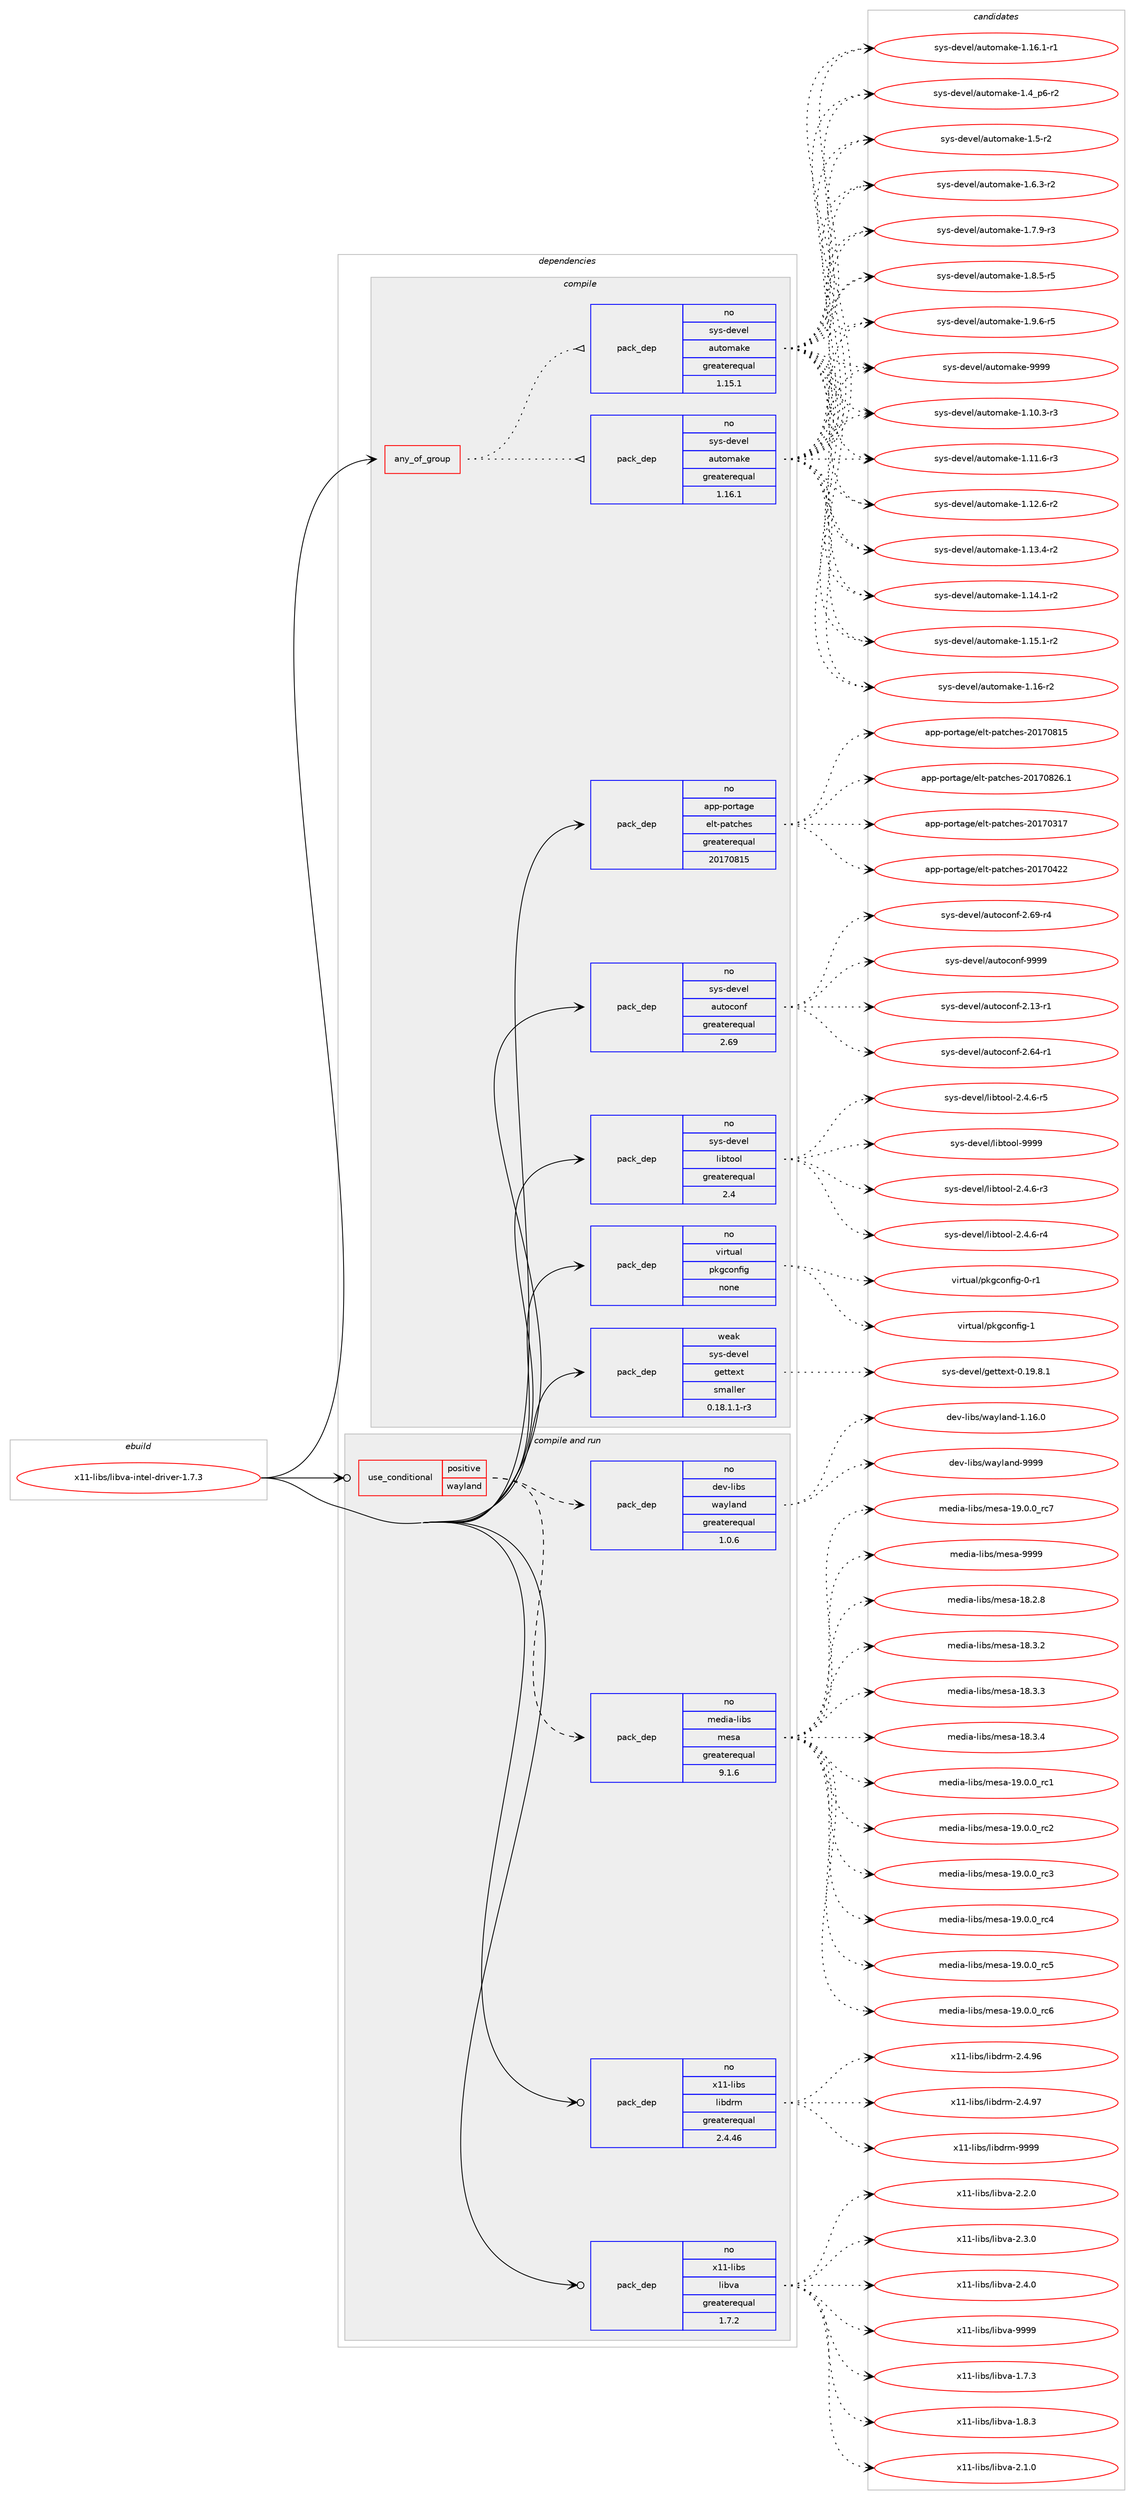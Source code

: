 digraph prolog {

# *************
# Graph options
# *************

newrank=true;
concentrate=true;
compound=true;
graph [rankdir=LR,fontname=Helvetica,fontsize=10,ranksep=1.5];#, ranksep=2.5, nodesep=0.2];
edge  [arrowhead=vee];
node  [fontname=Helvetica,fontsize=10];

# **********
# The ebuild
# **********

subgraph cluster_leftcol {
color=gray;
rank=same;
label=<<i>ebuild</i>>;
id [label="x11-libs/libva-intel-driver-1.7.3", color=red, width=4, href="../x11-libs/libva-intel-driver-1.7.3.svg"];
}

# ****************
# The dependencies
# ****************

subgraph cluster_midcol {
color=gray;
label=<<i>dependencies</i>>;
subgraph cluster_compile {
fillcolor="#eeeeee";
style=filled;
label=<<i>compile</i>>;
subgraph any28589 {
dependency1760531 [label=<<TABLE BORDER="0" CELLBORDER="1" CELLSPACING="0" CELLPADDING="4"><TR><TD CELLPADDING="10">any_of_group</TD></TR></TABLE>>, shape=none, color=red];subgraph pack1264771 {
dependency1760532 [label=<<TABLE BORDER="0" CELLBORDER="1" CELLSPACING="0" CELLPADDING="4" WIDTH="220"><TR><TD ROWSPAN="6" CELLPADDING="30">pack_dep</TD></TR><TR><TD WIDTH="110">no</TD></TR><TR><TD>sys-devel</TD></TR><TR><TD>automake</TD></TR><TR><TD>greaterequal</TD></TR><TR><TD>1.16.1</TD></TR></TABLE>>, shape=none, color=blue];
}
dependency1760531:e -> dependency1760532:w [weight=20,style="dotted",arrowhead="oinv"];
subgraph pack1264772 {
dependency1760533 [label=<<TABLE BORDER="0" CELLBORDER="1" CELLSPACING="0" CELLPADDING="4" WIDTH="220"><TR><TD ROWSPAN="6" CELLPADDING="30">pack_dep</TD></TR><TR><TD WIDTH="110">no</TD></TR><TR><TD>sys-devel</TD></TR><TR><TD>automake</TD></TR><TR><TD>greaterequal</TD></TR><TR><TD>1.15.1</TD></TR></TABLE>>, shape=none, color=blue];
}
dependency1760531:e -> dependency1760533:w [weight=20,style="dotted",arrowhead="oinv"];
}
id:e -> dependency1760531:w [weight=20,style="solid",arrowhead="vee"];
subgraph pack1264773 {
dependency1760534 [label=<<TABLE BORDER="0" CELLBORDER="1" CELLSPACING="0" CELLPADDING="4" WIDTH="220"><TR><TD ROWSPAN="6" CELLPADDING="30">pack_dep</TD></TR><TR><TD WIDTH="110">no</TD></TR><TR><TD>app-portage</TD></TR><TR><TD>elt-patches</TD></TR><TR><TD>greaterequal</TD></TR><TR><TD>20170815</TD></TR></TABLE>>, shape=none, color=blue];
}
id:e -> dependency1760534:w [weight=20,style="solid",arrowhead="vee"];
subgraph pack1264774 {
dependency1760535 [label=<<TABLE BORDER="0" CELLBORDER="1" CELLSPACING="0" CELLPADDING="4" WIDTH="220"><TR><TD ROWSPAN="6" CELLPADDING="30">pack_dep</TD></TR><TR><TD WIDTH="110">no</TD></TR><TR><TD>sys-devel</TD></TR><TR><TD>autoconf</TD></TR><TR><TD>greaterequal</TD></TR><TR><TD>2.69</TD></TR></TABLE>>, shape=none, color=blue];
}
id:e -> dependency1760535:w [weight=20,style="solid",arrowhead="vee"];
subgraph pack1264775 {
dependency1760536 [label=<<TABLE BORDER="0" CELLBORDER="1" CELLSPACING="0" CELLPADDING="4" WIDTH="220"><TR><TD ROWSPAN="6" CELLPADDING="30">pack_dep</TD></TR><TR><TD WIDTH="110">no</TD></TR><TR><TD>sys-devel</TD></TR><TR><TD>libtool</TD></TR><TR><TD>greaterequal</TD></TR><TR><TD>2.4</TD></TR></TABLE>>, shape=none, color=blue];
}
id:e -> dependency1760536:w [weight=20,style="solid",arrowhead="vee"];
subgraph pack1264776 {
dependency1760537 [label=<<TABLE BORDER="0" CELLBORDER="1" CELLSPACING="0" CELLPADDING="4" WIDTH="220"><TR><TD ROWSPAN="6" CELLPADDING="30">pack_dep</TD></TR><TR><TD WIDTH="110">no</TD></TR><TR><TD>virtual</TD></TR><TR><TD>pkgconfig</TD></TR><TR><TD>none</TD></TR><TR><TD></TD></TR></TABLE>>, shape=none, color=blue];
}
id:e -> dependency1760537:w [weight=20,style="solid",arrowhead="vee"];
subgraph pack1264777 {
dependency1760538 [label=<<TABLE BORDER="0" CELLBORDER="1" CELLSPACING="0" CELLPADDING="4" WIDTH="220"><TR><TD ROWSPAN="6" CELLPADDING="30">pack_dep</TD></TR><TR><TD WIDTH="110">weak</TD></TR><TR><TD>sys-devel</TD></TR><TR><TD>gettext</TD></TR><TR><TD>smaller</TD></TR><TR><TD>0.18.1.1-r3</TD></TR></TABLE>>, shape=none, color=blue];
}
id:e -> dependency1760538:w [weight=20,style="solid",arrowhead="vee"];
}
subgraph cluster_compileandrun {
fillcolor="#eeeeee";
style=filled;
label=<<i>compile and run</i>>;
subgraph cond466168 {
dependency1760539 [label=<<TABLE BORDER="0" CELLBORDER="1" CELLSPACING="0" CELLPADDING="4"><TR><TD ROWSPAN="3" CELLPADDING="10">use_conditional</TD></TR><TR><TD>positive</TD></TR><TR><TD>wayland</TD></TR></TABLE>>, shape=none, color=red];
subgraph pack1264778 {
dependency1760540 [label=<<TABLE BORDER="0" CELLBORDER="1" CELLSPACING="0" CELLPADDING="4" WIDTH="220"><TR><TD ROWSPAN="6" CELLPADDING="30">pack_dep</TD></TR><TR><TD WIDTH="110">no</TD></TR><TR><TD>media-libs</TD></TR><TR><TD>mesa</TD></TR><TR><TD>greaterequal</TD></TR><TR><TD>9.1.6</TD></TR></TABLE>>, shape=none, color=blue];
}
dependency1760539:e -> dependency1760540:w [weight=20,style="dashed",arrowhead="vee"];
subgraph pack1264779 {
dependency1760541 [label=<<TABLE BORDER="0" CELLBORDER="1" CELLSPACING="0" CELLPADDING="4" WIDTH="220"><TR><TD ROWSPAN="6" CELLPADDING="30">pack_dep</TD></TR><TR><TD WIDTH="110">no</TD></TR><TR><TD>dev-libs</TD></TR><TR><TD>wayland</TD></TR><TR><TD>greaterequal</TD></TR><TR><TD>1.0.6</TD></TR></TABLE>>, shape=none, color=blue];
}
dependency1760539:e -> dependency1760541:w [weight=20,style="dashed",arrowhead="vee"];
}
id:e -> dependency1760539:w [weight=20,style="solid",arrowhead="odotvee"];
subgraph pack1264780 {
dependency1760542 [label=<<TABLE BORDER="0" CELLBORDER="1" CELLSPACING="0" CELLPADDING="4" WIDTH="220"><TR><TD ROWSPAN="6" CELLPADDING="30">pack_dep</TD></TR><TR><TD WIDTH="110">no</TD></TR><TR><TD>x11-libs</TD></TR><TR><TD>libdrm</TD></TR><TR><TD>greaterequal</TD></TR><TR><TD>2.4.46</TD></TR></TABLE>>, shape=none, color=blue];
}
id:e -> dependency1760542:w [weight=20,style="solid",arrowhead="odotvee"];
subgraph pack1264781 {
dependency1760543 [label=<<TABLE BORDER="0" CELLBORDER="1" CELLSPACING="0" CELLPADDING="4" WIDTH="220"><TR><TD ROWSPAN="6" CELLPADDING="30">pack_dep</TD></TR><TR><TD WIDTH="110">no</TD></TR><TR><TD>x11-libs</TD></TR><TR><TD>libva</TD></TR><TR><TD>greaterequal</TD></TR><TR><TD>1.7.2</TD></TR></TABLE>>, shape=none, color=blue];
}
id:e -> dependency1760543:w [weight=20,style="solid",arrowhead="odotvee"];
}
subgraph cluster_run {
fillcolor="#eeeeee";
style=filled;
label=<<i>run</i>>;
}
}

# **************
# The candidates
# **************

subgraph cluster_choices {
rank=same;
color=gray;
label=<<i>candidates</i>>;

subgraph choice1264771 {
color=black;
nodesep=1;
choice11512111545100101118101108479711711611110997107101454946494846514511451 [label="sys-devel/automake-1.10.3-r3", color=red, width=4,href="../sys-devel/automake-1.10.3-r3.svg"];
choice11512111545100101118101108479711711611110997107101454946494946544511451 [label="sys-devel/automake-1.11.6-r3", color=red, width=4,href="../sys-devel/automake-1.11.6-r3.svg"];
choice11512111545100101118101108479711711611110997107101454946495046544511450 [label="sys-devel/automake-1.12.6-r2", color=red, width=4,href="../sys-devel/automake-1.12.6-r2.svg"];
choice11512111545100101118101108479711711611110997107101454946495146524511450 [label="sys-devel/automake-1.13.4-r2", color=red, width=4,href="../sys-devel/automake-1.13.4-r2.svg"];
choice11512111545100101118101108479711711611110997107101454946495246494511450 [label="sys-devel/automake-1.14.1-r2", color=red, width=4,href="../sys-devel/automake-1.14.1-r2.svg"];
choice11512111545100101118101108479711711611110997107101454946495346494511450 [label="sys-devel/automake-1.15.1-r2", color=red, width=4,href="../sys-devel/automake-1.15.1-r2.svg"];
choice1151211154510010111810110847971171161111099710710145494649544511450 [label="sys-devel/automake-1.16-r2", color=red, width=4,href="../sys-devel/automake-1.16-r2.svg"];
choice11512111545100101118101108479711711611110997107101454946495446494511449 [label="sys-devel/automake-1.16.1-r1", color=red, width=4,href="../sys-devel/automake-1.16.1-r1.svg"];
choice115121115451001011181011084797117116111109971071014549465295112544511450 [label="sys-devel/automake-1.4_p6-r2", color=red, width=4,href="../sys-devel/automake-1.4_p6-r2.svg"];
choice11512111545100101118101108479711711611110997107101454946534511450 [label="sys-devel/automake-1.5-r2", color=red, width=4,href="../sys-devel/automake-1.5-r2.svg"];
choice115121115451001011181011084797117116111109971071014549465446514511450 [label="sys-devel/automake-1.6.3-r2", color=red, width=4,href="../sys-devel/automake-1.6.3-r2.svg"];
choice115121115451001011181011084797117116111109971071014549465546574511451 [label="sys-devel/automake-1.7.9-r3", color=red, width=4,href="../sys-devel/automake-1.7.9-r3.svg"];
choice115121115451001011181011084797117116111109971071014549465646534511453 [label="sys-devel/automake-1.8.5-r5", color=red, width=4,href="../sys-devel/automake-1.8.5-r5.svg"];
choice115121115451001011181011084797117116111109971071014549465746544511453 [label="sys-devel/automake-1.9.6-r5", color=red, width=4,href="../sys-devel/automake-1.9.6-r5.svg"];
choice115121115451001011181011084797117116111109971071014557575757 [label="sys-devel/automake-9999", color=red, width=4,href="../sys-devel/automake-9999.svg"];
dependency1760532:e -> choice11512111545100101118101108479711711611110997107101454946494846514511451:w [style=dotted,weight="100"];
dependency1760532:e -> choice11512111545100101118101108479711711611110997107101454946494946544511451:w [style=dotted,weight="100"];
dependency1760532:e -> choice11512111545100101118101108479711711611110997107101454946495046544511450:w [style=dotted,weight="100"];
dependency1760532:e -> choice11512111545100101118101108479711711611110997107101454946495146524511450:w [style=dotted,weight="100"];
dependency1760532:e -> choice11512111545100101118101108479711711611110997107101454946495246494511450:w [style=dotted,weight="100"];
dependency1760532:e -> choice11512111545100101118101108479711711611110997107101454946495346494511450:w [style=dotted,weight="100"];
dependency1760532:e -> choice1151211154510010111810110847971171161111099710710145494649544511450:w [style=dotted,weight="100"];
dependency1760532:e -> choice11512111545100101118101108479711711611110997107101454946495446494511449:w [style=dotted,weight="100"];
dependency1760532:e -> choice115121115451001011181011084797117116111109971071014549465295112544511450:w [style=dotted,weight="100"];
dependency1760532:e -> choice11512111545100101118101108479711711611110997107101454946534511450:w [style=dotted,weight="100"];
dependency1760532:e -> choice115121115451001011181011084797117116111109971071014549465446514511450:w [style=dotted,weight="100"];
dependency1760532:e -> choice115121115451001011181011084797117116111109971071014549465546574511451:w [style=dotted,weight="100"];
dependency1760532:e -> choice115121115451001011181011084797117116111109971071014549465646534511453:w [style=dotted,weight="100"];
dependency1760532:e -> choice115121115451001011181011084797117116111109971071014549465746544511453:w [style=dotted,weight="100"];
dependency1760532:e -> choice115121115451001011181011084797117116111109971071014557575757:w [style=dotted,weight="100"];
}
subgraph choice1264772 {
color=black;
nodesep=1;
choice11512111545100101118101108479711711611110997107101454946494846514511451 [label="sys-devel/automake-1.10.3-r3", color=red, width=4,href="../sys-devel/automake-1.10.3-r3.svg"];
choice11512111545100101118101108479711711611110997107101454946494946544511451 [label="sys-devel/automake-1.11.6-r3", color=red, width=4,href="../sys-devel/automake-1.11.6-r3.svg"];
choice11512111545100101118101108479711711611110997107101454946495046544511450 [label="sys-devel/automake-1.12.6-r2", color=red, width=4,href="../sys-devel/automake-1.12.6-r2.svg"];
choice11512111545100101118101108479711711611110997107101454946495146524511450 [label="sys-devel/automake-1.13.4-r2", color=red, width=4,href="../sys-devel/automake-1.13.4-r2.svg"];
choice11512111545100101118101108479711711611110997107101454946495246494511450 [label="sys-devel/automake-1.14.1-r2", color=red, width=4,href="../sys-devel/automake-1.14.1-r2.svg"];
choice11512111545100101118101108479711711611110997107101454946495346494511450 [label="sys-devel/automake-1.15.1-r2", color=red, width=4,href="../sys-devel/automake-1.15.1-r2.svg"];
choice1151211154510010111810110847971171161111099710710145494649544511450 [label="sys-devel/automake-1.16-r2", color=red, width=4,href="../sys-devel/automake-1.16-r2.svg"];
choice11512111545100101118101108479711711611110997107101454946495446494511449 [label="sys-devel/automake-1.16.1-r1", color=red, width=4,href="../sys-devel/automake-1.16.1-r1.svg"];
choice115121115451001011181011084797117116111109971071014549465295112544511450 [label="sys-devel/automake-1.4_p6-r2", color=red, width=4,href="../sys-devel/automake-1.4_p6-r2.svg"];
choice11512111545100101118101108479711711611110997107101454946534511450 [label="sys-devel/automake-1.5-r2", color=red, width=4,href="../sys-devel/automake-1.5-r2.svg"];
choice115121115451001011181011084797117116111109971071014549465446514511450 [label="sys-devel/automake-1.6.3-r2", color=red, width=4,href="../sys-devel/automake-1.6.3-r2.svg"];
choice115121115451001011181011084797117116111109971071014549465546574511451 [label="sys-devel/automake-1.7.9-r3", color=red, width=4,href="../sys-devel/automake-1.7.9-r3.svg"];
choice115121115451001011181011084797117116111109971071014549465646534511453 [label="sys-devel/automake-1.8.5-r5", color=red, width=4,href="../sys-devel/automake-1.8.5-r5.svg"];
choice115121115451001011181011084797117116111109971071014549465746544511453 [label="sys-devel/automake-1.9.6-r5", color=red, width=4,href="../sys-devel/automake-1.9.6-r5.svg"];
choice115121115451001011181011084797117116111109971071014557575757 [label="sys-devel/automake-9999", color=red, width=4,href="../sys-devel/automake-9999.svg"];
dependency1760533:e -> choice11512111545100101118101108479711711611110997107101454946494846514511451:w [style=dotted,weight="100"];
dependency1760533:e -> choice11512111545100101118101108479711711611110997107101454946494946544511451:w [style=dotted,weight="100"];
dependency1760533:e -> choice11512111545100101118101108479711711611110997107101454946495046544511450:w [style=dotted,weight="100"];
dependency1760533:e -> choice11512111545100101118101108479711711611110997107101454946495146524511450:w [style=dotted,weight="100"];
dependency1760533:e -> choice11512111545100101118101108479711711611110997107101454946495246494511450:w [style=dotted,weight="100"];
dependency1760533:e -> choice11512111545100101118101108479711711611110997107101454946495346494511450:w [style=dotted,weight="100"];
dependency1760533:e -> choice1151211154510010111810110847971171161111099710710145494649544511450:w [style=dotted,weight="100"];
dependency1760533:e -> choice11512111545100101118101108479711711611110997107101454946495446494511449:w [style=dotted,weight="100"];
dependency1760533:e -> choice115121115451001011181011084797117116111109971071014549465295112544511450:w [style=dotted,weight="100"];
dependency1760533:e -> choice11512111545100101118101108479711711611110997107101454946534511450:w [style=dotted,weight="100"];
dependency1760533:e -> choice115121115451001011181011084797117116111109971071014549465446514511450:w [style=dotted,weight="100"];
dependency1760533:e -> choice115121115451001011181011084797117116111109971071014549465546574511451:w [style=dotted,weight="100"];
dependency1760533:e -> choice115121115451001011181011084797117116111109971071014549465646534511453:w [style=dotted,weight="100"];
dependency1760533:e -> choice115121115451001011181011084797117116111109971071014549465746544511453:w [style=dotted,weight="100"];
dependency1760533:e -> choice115121115451001011181011084797117116111109971071014557575757:w [style=dotted,weight="100"];
}
subgraph choice1264773 {
color=black;
nodesep=1;
choice97112112451121111141169710310147101108116451129711699104101115455048495548514955 [label="app-portage/elt-patches-20170317", color=red, width=4,href="../app-portage/elt-patches-20170317.svg"];
choice97112112451121111141169710310147101108116451129711699104101115455048495548525050 [label="app-portage/elt-patches-20170422", color=red, width=4,href="../app-portage/elt-patches-20170422.svg"];
choice97112112451121111141169710310147101108116451129711699104101115455048495548564953 [label="app-portage/elt-patches-20170815", color=red, width=4,href="../app-portage/elt-patches-20170815.svg"];
choice971121124511211111411697103101471011081164511297116991041011154550484955485650544649 [label="app-portage/elt-patches-20170826.1", color=red, width=4,href="../app-portage/elt-patches-20170826.1.svg"];
dependency1760534:e -> choice97112112451121111141169710310147101108116451129711699104101115455048495548514955:w [style=dotted,weight="100"];
dependency1760534:e -> choice97112112451121111141169710310147101108116451129711699104101115455048495548525050:w [style=dotted,weight="100"];
dependency1760534:e -> choice97112112451121111141169710310147101108116451129711699104101115455048495548564953:w [style=dotted,weight="100"];
dependency1760534:e -> choice971121124511211111411697103101471011081164511297116991041011154550484955485650544649:w [style=dotted,weight="100"];
}
subgraph choice1264774 {
color=black;
nodesep=1;
choice1151211154510010111810110847971171161119911111010245504649514511449 [label="sys-devel/autoconf-2.13-r1", color=red, width=4,href="../sys-devel/autoconf-2.13-r1.svg"];
choice1151211154510010111810110847971171161119911111010245504654524511449 [label="sys-devel/autoconf-2.64-r1", color=red, width=4,href="../sys-devel/autoconf-2.64-r1.svg"];
choice1151211154510010111810110847971171161119911111010245504654574511452 [label="sys-devel/autoconf-2.69-r4", color=red, width=4,href="../sys-devel/autoconf-2.69-r4.svg"];
choice115121115451001011181011084797117116111991111101024557575757 [label="sys-devel/autoconf-9999", color=red, width=4,href="../sys-devel/autoconf-9999.svg"];
dependency1760535:e -> choice1151211154510010111810110847971171161119911111010245504649514511449:w [style=dotted,weight="100"];
dependency1760535:e -> choice1151211154510010111810110847971171161119911111010245504654524511449:w [style=dotted,weight="100"];
dependency1760535:e -> choice1151211154510010111810110847971171161119911111010245504654574511452:w [style=dotted,weight="100"];
dependency1760535:e -> choice115121115451001011181011084797117116111991111101024557575757:w [style=dotted,weight="100"];
}
subgraph choice1264775 {
color=black;
nodesep=1;
choice1151211154510010111810110847108105981161111111084550465246544511451 [label="sys-devel/libtool-2.4.6-r3", color=red, width=4,href="../sys-devel/libtool-2.4.6-r3.svg"];
choice1151211154510010111810110847108105981161111111084550465246544511452 [label="sys-devel/libtool-2.4.6-r4", color=red, width=4,href="../sys-devel/libtool-2.4.6-r4.svg"];
choice1151211154510010111810110847108105981161111111084550465246544511453 [label="sys-devel/libtool-2.4.6-r5", color=red, width=4,href="../sys-devel/libtool-2.4.6-r5.svg"];
choice1151211154510010111810110847108105981161111111084557575757 [label="sys-devel/libtool-9999", color=red, width=4,href="../sys-devel/libtool-9999.svg"];
dependency1760536:e -> choice1151211154510010111810110847108105981161111111084550465246544511451:w [style=dotted,weight="100"];
dependency1760536:e -> choice1151211154510010111810110847108105981161111111084550465246544511452:w [style=dotted,weight="100"];
dependency1760536:e -> choice1151211154510010111810110847108105981161111111084550465246544511453:w [style=dotted,weight="100"];
dependency1760536:e -> choice1151211154510010111810110847108105981161111111084557575757:w [style=dotted,weight="100"];
}
subgraph choice1264776 {
color=black;
nodesep=1;
choice11810511411611797108471121071039911111010210510345484511449 [label="virtual/pkgconfig-0-r1", color=red, width=4,href="../virtual/pkgconfig-0-r1.svg"];
choice1181051141161179710847112107103991111101021051034549 [label="virtual/pkgconfig-1", color=red, width=4,href="../virtual/pkgconfig-1.svg"];
dependency1760537:e -> choice11810511411611797108471121071039911111010210510345484511449:w [style=dotted,weight="100"];
dependency1760537:e -> choice1181051141161179710847112107103991111101021051034549:w [style=dotted,weight="100"];
}
subgraph choice1264777 {
color=black;
nodesep=1;
choice1151211154510010111810110847103101116116101120116454846495746564649 [label="sys-devel/gettext-0.19.8.1", color=red, width=4,href="../sys-devel/gettext-0.19.8.1.svg"];
dependency1760538:e -> choice1151211154510010111810110847103101116116101120116454846495746564649:w [style=dotted,weight="100"];
}
subgraph choice1264778 {
color=black;
nodesep=1;
choice109101100105974510810598115471091011159745495646504656 [label="media-libs/mesa-18.2.8", color=red, width=4,href="../media-libs/mesa-18.2.8.svg"];
choice109101100105974510810598115471091011159745495646514650 [label="media-libs/mesa-18.3.2", color=red, width=4,href="../media-libs/mesa-18.3.2.svg"];
choice109101100105974510810598115471091011159745495646514651 [label="media-libs/mesa-18.3.3", color=red, width=4,href="../media-libs/mesa-18.3.3.svg"];
choice109101100105974510810598115471091011159745495646514652 [label="media-libs/mesa-18.3.4", color=red, width=4,href="../media-libs/mesa-18.3.4.svg"];
choice109101100105974510810598115471091011159745495746484648951149949 [label="media-libs/mesa-19.0.0_rc1", color=red, width=4,href="../media-libs/mesa-19.0.0_rc1.svg"];
choice109101100105974510810598115471091011159745495746484648951149950 [label="media-libs/mesa-19.0.0_rc2", color=red, width=4,href="../media-libs/mesa-19.0.0_rc2.svg"];
choice109101100105974510810598115471091011159745495746484648951149951 [label="media-libs/mesa-19.0.0_rc3", color=red, width=4,href="../media-libs/mesa-19.0.0_rc3.svg"];
choice109101100105974510810598115471091011159745495746484648951149952 [label="media-libs/mesa-19.0.0_rc4", color=red, width=4,href="../media-libs/mesa-19.0.0_rc4.svg"];
choice109101100105974510810598115471091011159745495746484648951149953 [label="media-libs/mesa-19.0.0_rc5", color=red, width=4,href="../media-libs/mesa-19.0.0_rc5.svg"];
choice109101100105974510810598115471091011159745495746484648951149954 [label="media-libs/mesa-19.0.0_rc6", color=red, width=4,href="../media-libs/mesa-19.0.0_rc6.svg"];
choice109101100105974510810598115471091011159745495746484648951149955 [label="media-libs/mesa-19.0.0_rc7", color=red, width=4,href="../media-libs/mesa-19.0.0_rc7.svg"];
choice10910110010597451081059811547109101115974557575757 [label="media-libs/mesa-9999", color=red, width=4,href="../media-libs/mesa-9999.svg"];
dependency1760540:e -> choice109101100105974510810598115471091011159745495646504656:w [style=dotted,weight="100"];
dependency1760540:e -> choice109101100105974510810598115471091011159745495646514650:w [style=dotted,weight="100"];
dependency1760540:e -> choice109101100105974510810598115471091011159745495646514651:w [style=dotted,weight="100"];
dependency1760540:e -> choice109101100105974510810598115471091011159745495646514652:w [style=dotted,weight="100"];
dependency1760540:e -> choice109101100105974510810598115471091011159745495746484648951149949:w [style=dotted,weight="100"];
dependency1760540:e -> choice109101100105974510810598115471091011159745495746484648951149950:w [style=dotted,weight="100"];
dependency1760540:e -> choice109101100105974510810598115471091011159745495746484648951149951:w [style=dotted,weight="100"];
dependency1760540:e -> choice109101100105974510810598115471091011159745495746484648951149952:w [style=dotted,weight="100"];
dependency1760540:e -> choice109101100105974510810598115471091011159745495746484648951149953:w [style=dotted,weight="100"];
dependency1760540:e -> choice109101100105974510810598115471091011159745495746484648951149954:w [style=dotted,weight="100"];
dependency1760540:e -> choice109101100105974510810598115471091011159745495746484648951149955:w [style=dotted,weight="100"];
dependency1760540:e -> choice10910110010597451081059811547109101115974557575757:w [style=dotted,weight="100"];
}
subgraph choice1264779 {
color=black;
nodesep=1;
choice100101118451081059811547119971211089711010045494649544648 [label="dev-libs/wayland-1.16.0", color=red, width=4,href="../dev-libs/wayland-1.16.0.svg"];
choice10010111845108105981154711997121108971101004557575757 [label="dev-libs/wayland-9999", color=red, width=4,href="../dev-libs/wayland-9999.svg"];
dependency1760541:e -> choice100101118451081059811547119971211089711010045494649544648:w [style=dotted,weight="100"];
dependency1760541:e -> choice10010111845108105981154711997121108971101004557575757:w [style=dotted,weight="100"];
}
subgraph choice1264780 {
color=black;
nodesep=1;
choice12049494510810598115471081059810011410945504652465754 [label="x11-libs/libdrm-2.4.96", color=red, width=4,href="../x11-libs/libdrm-2.4.96.svg"];
choice12049494510810598115471081059810011410945504652465755 [label="x11-libs/libdrm-2.4.97", color=red, width=4,href="../x11-libs/libdrm-2.4.97.svg"];
choice1204949451081059811547108105981001141094557575757 [label="x11-libs/libdrm-9999", color=red, width=4,href="../x11-libs/libdrm-9999.svg"];
dependency1760542:e -> choice12049494510810598115471081059810011410945504652465754:w [style=dotted,weight="100"];
dependency1760542:e -> choice12049494510810598115471081059810011410945504652465755:w [style=dotted,weight="100"];
dependency1760542:e -> choice1204949451081059811547108105981001141094557575757:w [style=dotted,weight="100"];
}
subgraph choice1264781 {
color=black;
nodesep=1;
choice12049494510810598115471081059811897454946554651 [label="x11-libs/libva-1.7.3", color=red, width=4,href="../x11-libs/libva-1.7.3.svg"];
choice12049494510810598115471081059811897454946564651 [label="x11-libs/libva-1.8.3", color=red, width=4,href="../x11-libs/libva-1.8.3.svg"];
choice12049494510810598115471081059811897455046494648 [label="x11-libs/libva-2.1.0", color=red, width=4,href="../x11-libs/libva-2.1.0.svg"];
choice12049494510810598115471081059811897455046504648 [label="x11-libs/libva-2.2.0", color=red, width=4,href="../x11-libs/libva-2.2.0.svg"];
choice12049494510810598115471081059811897455046514648 [label="x11-libs/libva-2.3.0", color=red, width=4,href="../x11-libs/libva-2.3.0.svg"];
choice12049494510810598115471081059811897455046524648 [label="x11-libs/libva-2.4.0", color=red, width=4,href="../x11-libs/libva-2.4.0.svg"];
choice120494945108105981154710810598118974557575757 [label="x11-libs/libva-9999", color=red, width=4,href="../x11-libs/libva-9999.svg"];
dependency1760543:e -> choice12049494510810598115471081059811897454946554651:w [style=dotted,weight="100"];
dependency1760543:e -> choice12049494510810598115471081059811897454946564651:w [style=dotted,weight="100"];
dependency1760543:e -> choice12049494510810598115471081059811897455046494648:w [style=dotted,weight="100"];
dependency1760543:e -> choice12049494510810598115471081059811897455046504648:w [style=dotted,weight="100"];
dependency1760543:e -> choice12049494510810598115471081059811897455046514648:w [style=dotted,weight="100"];
dependency1760543:e -> choice12049494510810598115471081059811897455046524648:w [style=dotted,weight="100"];
dependency1760543:e -> choice120494945108105981154710810598118974557575757:w [style=dotted,weight="100"];
}
}

}
